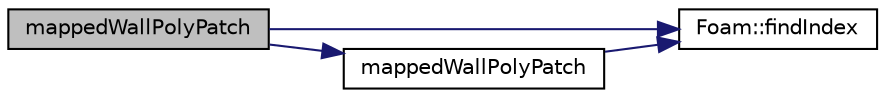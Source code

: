 digraph "mappedWallPolyPatch"
{
  bgcolor="transparent";
  edge [fontname="Helvetica",fontsize="10",labelfontname="Helvetica",labelfontsize="10"];
  node [fontname="Helvetica",fontsize="10",shape=record];
  rankdir="LR";
  Node1 [label="mappedWallPolyPatch",height=0.2,width=0.4,color="black", fillcolor="grey75", style="filled", fontcolor="black"];
  Node1 -> Node2 [color="midnightblue",fontsize="10",style="solid",fontname="Helvetica"];
  Node2 [label="Foam::findIndex",height=0.2,width=0.4,color="black",URL="$a10733.html#ac16695f83f370df159eed19f92d095fb",tooltip="Find first occurence of given element and return index,. "];
  Node1 -> Node3 [color="midnightblue",fontsize="10",style="solid",fontname="Helvetica"];
  Node3 [label="mappedWallPolyPatch",height=0.2,width=0.4,color="black",URL="$a01430.html#a20e10077df2d0f7e051a8092daa5cf32",tooltip="Construct from components. "];
  Node3 -> Node2 [color="midnightblue",fontsize="10",style="solid",fontname="Helvetica"];
}
